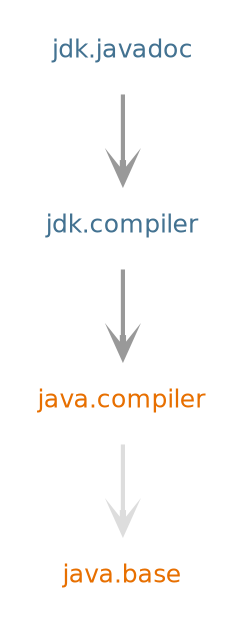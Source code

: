 digraph "jdk.javadoc" {
  nodesep=.5;
  ranksep=0.600000;
  pencolor=transparent;
  node [shape=plaintext, fontcolor="#000000", fontname="DejaVuSans", fontsize=12, margin=".2,.2"];
  edge [penwidth=2, color="#999999", arrowhead=open, arrowsize=1];
  {rank=same "java.compiler"}
  subgraph se {
  "java.base" [fontcolor="#e76f00", group=java];
  "java.compiler" [fontcolor="#e76f00", group=java];
  }
  subgraph jdk {
  "jdk.compiler" [fontcolor="#437291", group=jdk];
  "jdk.javadoc" [fontcolor="#437291", group=jdk];
  }
  "java.compiler" -> "java.base" [color="#dddddd", weight=10];
  "jdk.compiler" -> "java.compiler" [];
  "jdk.javadoc" -> "jdk.compiler" [];
}
